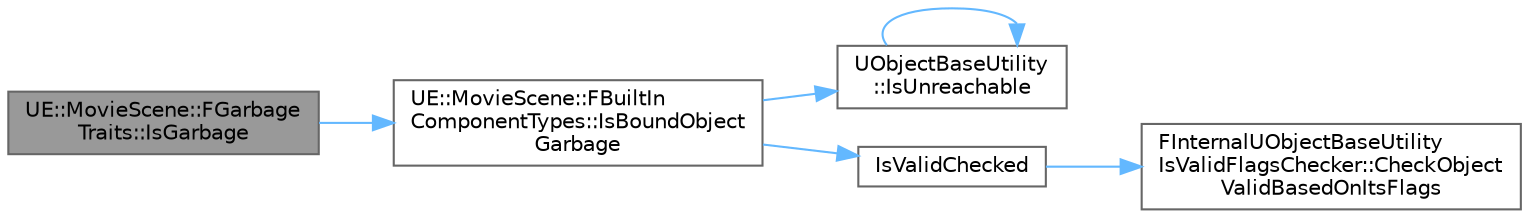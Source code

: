 digraph "UE::MovieScene::FGarbageTraits::IsGarbage"
{
 // INTERACTIVE_SVG=YES
 // LATEX_PDF_SIZE
  bgcolor="transparent";
  edge [fontname=Helvetica,fontsize=10,labelfontname=Helvetica,labelfontsize=10];
  node [fontname=Helvetica,fontsize=10,shape=box,height=0.2,width=0.4];
  rankdir="LR";
  Node1 [id="Node000001",label="UE::MovieScene::FGarbage\lTraits::IsGarbage",height=0.2,width=0.4,color="gray40", fillcolor="grey60", style="filled", fontcolor="black",tooltip=" "];
  Node1 -> Node2 [id="edge1_Node000001_Node000002",color="steelblue1",style="solid",tooltip=" "];
  Node2 [id="Node000002",label="UE::MovieScene::FBuiltIn\lComponentTypes::IsBoundObject\lGarbage",height=0.2,width=0.4,color="grey40", fillcolor="white", style="filled",URL="$d9/dc9/structUE_1_1MovieScene_1_1FBuiltInComponentTypes.html#a5767e0fd220cd99dbb08d836e19f5026",tooltip=" "];
  Node2 -> Node3 [id="edge2_Node000002_Node000003",color="steelblue1",style="solid",tooltip=" "];
  Node3 [id="Node000003",label="UObjectBaseUtility\l::IsUnreachable",height=0.2,width=0.4,color="grey40", fillcolor="white", style="filled",URL="$d6/d7b/classUObjectBaseUtility.html#a82a31cbf10327b74d6ba6ff96904a7bf",tooltip="Checks if the object is unreachable."];
  Node3 -> Node3 [id="edge3_Node000003_Node000003",color="steelblue1",style="solid",tooltip=" "];
  Node2 -> Node4 [id="edge4_Node000002_Node000004",color="steelblue1",style="solid",tooltip=" "];
  Node4 [id="Node000004",label="IsValidChecked",height=0.2,width=0.4,color="grey40", fillcolor="white", style="filled",URL="$db/dbf/Object_8h.html#a46adad869b3ed027cb126903b365d6bb",tooltip="Test validity of object similar to IsValid(Test) however the null pointer test is skipped."];
  Node4 -> Node5 [id="edge5_Node000004_Node000005",color="steelblue1",style="solid",tooltip=" "];
  Node5 [id="Node000005",label="FInternalUObjectBaseUtility\lIsValidFlagsChecker::CheckObject\lValidBasedOnItsFlags",height=0.2,width=0.4,color="grey40", fillcolor="white", style="filled",URL="$de/d1a/structFInternalUObjectBaseUtilityIsValidFlagsChecker.html#a5f0624963bb29d162cec1a0e9dfe73d6",tooltip=" "];
}

